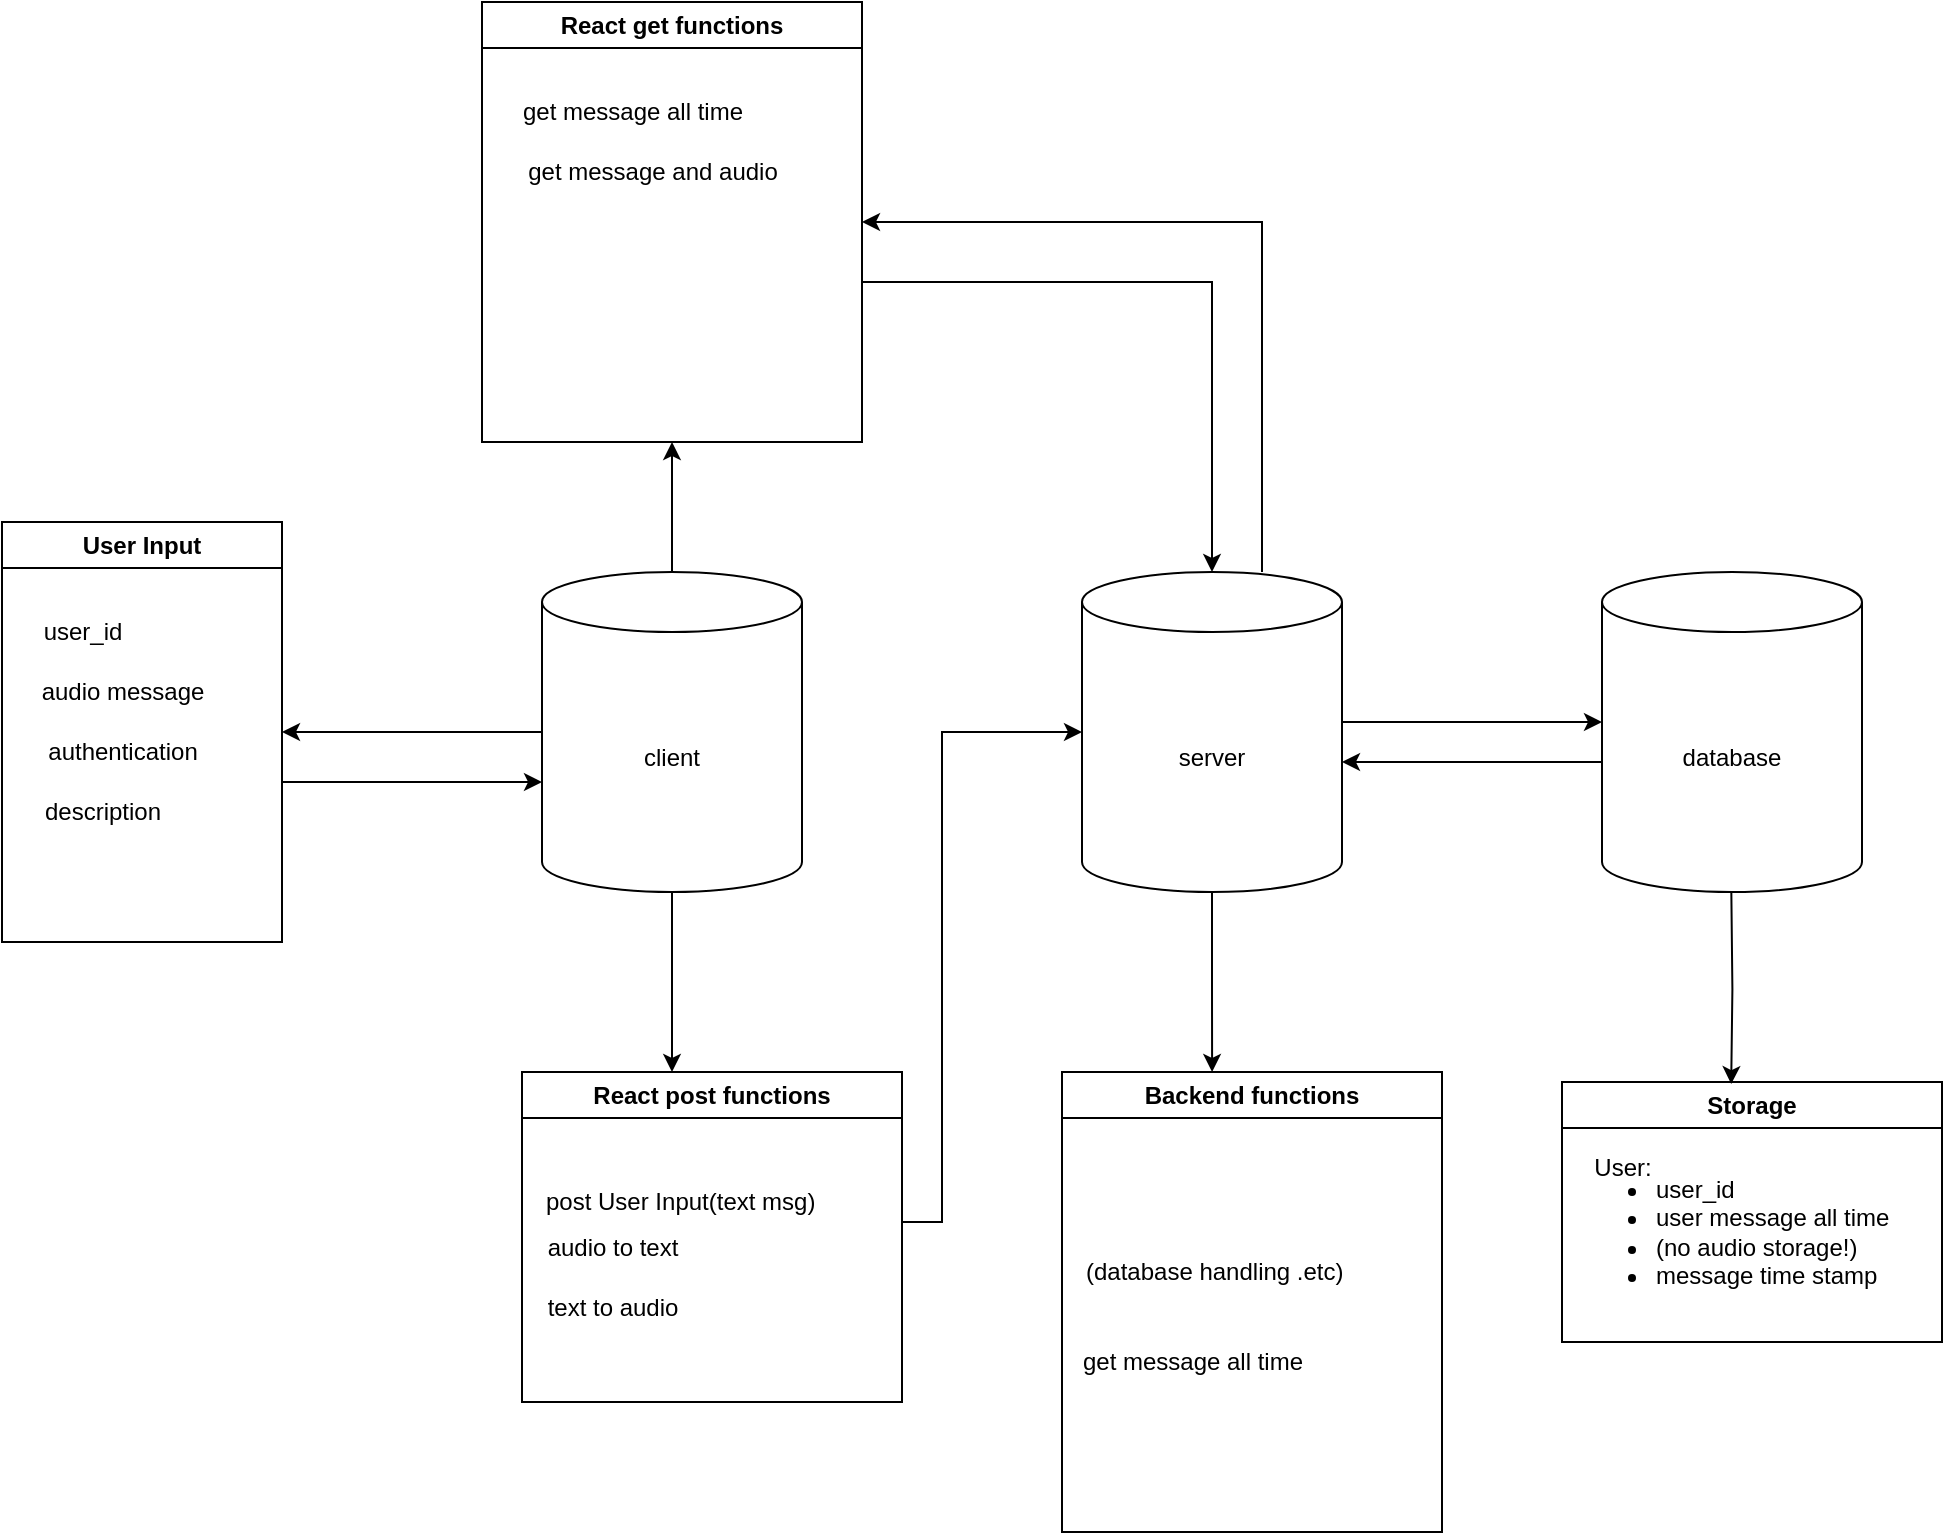 <mxfile version="23.1.7" type="github">
  <diagram id="C5RBs43oDa-KdzZeNtuy" name="Page-1">
    <mxGraphModel dx="1434" dy="917" grid="1" gridSize="10" guides="1" tooltips="1" connect="1" arrows="1" fold="1" page="1" pageScale="1" pageWidth="900" pageHeight="1600" math="0" shadow="0">
      <root>
        <mxCell id="WIyWlLk6GJQsqaUBKTNV-0" />
        <mxCell id="WIyWlLk6GJQsqaUBKTNV-1" parent="WIyWlLk6GJQsqaUBKTNV-0" />
        <mxCell id="VojOFuKZzLpmrFIeVaak-18" style="edgeStyle=orthogonalEdgeStyle;rounded=0;orthogonalLoop=1;jettySize=auto;html=1;" parent="WIyWlLk6GJQsqaUBKTNV-1" source="VojOFuKZzLpmrFIeVaak-0" target="VojOFuKZzLpmrFIeVaak-13" edge="1">
          <mxGeometry relative="1" as="geometry">
            <Array as="points">
              <mxPoint x="785" y="670" />
              <mxPoint x="785" y="670" />
            </Array>
          </mxGeometry>
        </mxCell>
        <mxCell id="VojOFuKZzLpmrFIeVaak-72" style="edgeStyle=orthogonalEdgeStyle;rounded=0;orthogonalLoop=1;jettySize=auto;html=1;entryX=0.5;entryY=1;entryDx=0;entryDy=0;" parent="WIyWlLk6GJQsqaUBKTNV-1" source="VojOFuKZzLpmrFIeVaak-0" target="VojOFuKZzLpmrFIeVaak-47" edge="1">
          <mxGeometry relative="1" as="geometry" />
        </mxCell>
        <mxCell id="VojOFuKZzLpmrFIeVaak-75" style="edgeStyle=orthogonalEdgeStyle;rounded=0;orthogonalLoop=1;jettySize=auto;html=1;entryX=1;entryY=0.5;entryDx=0;entryDy=0;" parent="WIyWlLk6GJQsqaUBKTNV-1" source="VojOFuKZzLpmrFIeVaak-0" target="VojOFuKZzLpmrFIeVaak-1" edge="1">
          <mxGeometry relative="1" as="geometry" />
        </mxCell>
        <mxCell id="VojOFuKZzLpmrFIeVaak-0" value="client" style="shape=cylinder3;whiteSpace=wrap;html=1;boundedLbl=1;backgroundOutline=1;size=15;" parent="WIyWlLk6GJQsqaUBKTNV-1" vertex="1">
          <mxGeometry x="720" y="435" width="130" height="160" as="geometry" />
        </mxCell>
        <mxCell id="VojOFuKZzLpmrFIeVaak-10" style="edgeStyle=orthogonalEdgeStyle;rounded=0;orthogonalLoop=1;jettySize=auto;html=1;" parent="WIyWlLk6GJQsqaUBKTNV-1" source="VojOFuKZzLpmrFIeVaak-1" target="VojOFuKZzLpmrFIeVaak-0" edge="1">
          <mxGeometry relative="1" as="geometry">
            <Array as="points">
              <mxPoint x="650" y="540" />
              <mxPoint x="650" y="540" />
            </Array>
          </mxGeometry>
        </mxCell>
        <mxCell id="VojOFuKZzLpmrFIeVaak-1" value="User Input" style="swimlane;whiteSpace=wrap;html=1;align=center;" parent="WIyWlLk6GJQsqaUBKTNV-1" vertex="1">
          <mxGeometry x="450" y="410" width="140" height="210" as="geometry">
            <mxRectangle x="30" y="185" width="70" height="30" as="alternateBounds" />
          </mxGeometry>
        </mxCell>
        <mxCell id="VojOFuKZzLpmrFIeVaak-3" value="user_id" style="text;html=1;align=center;verticalAlign=middle;resizable=0;points=[];autosize=1;strokeColor=none;fillColor=none;labelPosition=center;verticalLabelPosition=middle;" parent="VojOFuKZzLpmrFIeVaak-1" vertex="1">
          <mxGeometry x="10" y="40" width="60" height="30" as="geometry" />
        </mxCell>
        <mxCell id="VojOFuKZzLpmrFIeVaak-6" value="audio message" style="text;html=1;align=center;verticalAlign=middle;resizable=0;points=[];autosize=1;strokeColor=none;fillColor=none;" parent="VojOFuKZzLpmrFIeVaak-1" vertex="1">
          <mxGeometry x="10" y="70" width="100" height="30" as="geometry" />
        </mxCell>
        <mxCell id="VojOFuKZzLpmrFIeVaak-8" value="authentication" style="text;html=1;align=center;verticalAlign=middle;resizable=0;points=[];autosize=1;strokeColor=none;fillColor=none;" parent="VojOFuKZzLpmrFIeVaak-1" vertex="1">
          <mxGeometry x="10" y="100" width="100" height="30" as="geometry" />
        </mxCell>
        <mxCell id="VojOFuKZzLpmrFIeVaak-9" value="description" style="text;html=1;align=center;verticalAlign=middle;resizable=0;points=[];autosize=1;strokeColor=none;fillColor=none;" parent="VojOFuKZzLpmrFIeVaak-1" vertex="1">
          <mxGeometry x="10" y="130" width="80" height="30" as="geometry" />
        </mxCell>
        <mxCell id="VojOFuKZzLpmrFIeVaak-13" value="React post functions" style="swimlane;whiteSpace=wrap;html=1;align=center;" parent="WIyWlLk6GJQsqaUBKTNV-1" vertex="1">
          <mxGeometry x="710" y="685" width="190" height="165" as="geometry">
            <mxRectangle x="270" y="470" width="170" height="30" as="alternateBounds" />
          </mxGeometry>
        </mxCell>
        <mxCell id="VojOFuKZzLpmrFIeVaak-14" value="post User Input(text msg)" style="text;html=1;align=left;verticalAlign=middle;resizable=0;points=[];autosize=1;strokeColor=none;fillColor=none;labelPosition=center;verticalLabelPosition=middle;" parent="VojOFuKZzLpmrFIeVaak-13" vertex="1">
          <mxGeometry x="10" y="50" width="160" height="30" as="geometry" />
        </mxCell>
        <mxCell id="VojOFuKZzLpmrFIeVaak-80" value="audio to text" style="text;html=1;align=center;verticalAlign=middle;resizable=0;points=[];autosize=1;strokeColor=none;fillColor=none;" parent="VojOFuKZzLpmrFIeVaak-13" vertex="1">
          <mxGeometry y="73" width="90" height="30" as="geometry" />
        </mxCell>
        <mxCell id="VojOFuKZzLpmrFIeVaak-81" value="text to audio" style="text;html=1;align=center;verticalAlign=middle;resizable=0;points=[];autosize=1;strokeColor=none;fillColor=none;" parent="VojOFuKZzLpmrFIeVaak-13" vertex="1">
          <mxGeometry y="103" width="90" height="30" as="geometry" />
        </mxCell>
        <mxCell id="VojOFuKZzLpmrFIeVaak-74" style="edgeStyle=orthogonalEdgeStyle;rounded=0;orthogonalLoop=1;jettySize=auto;html=1;entryX=1;entryY=0.5;entryDx=0;entryDy=0;" parent="WIyWlLk6GJQsqaUBKTNV-1" source="VojOFuKZzLpmrFIeVaak-19" target="VojOFuKZzLpmrFIeVaak-47" edge="1">
          <mxGeometry relative="1" as="geometry">
            <Array as="points">
              <mxPoint x="1080" y="260" />
            </Array>
          </mxGeometry>
        </mxCell>
        <mxCell id="VojOFuKZzLpmrFIeVaak-76" style="edgeStyle=orthogonalEdgeStyle;rounded=0;orthogonalLoop=1;jettySize=auto;html=1;" parent="WIyWlLk6GJQsqaUBKTNV-1" source="VojOFuKZzLpmrFIeVaak-19" target="VojOFuKZzLpmrFIeVaak-59" edge="1">
          <mxGeometry relative="1" as="geometry">
            <Array as="points">
              <mxPoint x="1190" y="510" />
              <mxPoint x="1190" y="510" />
            </Array>
          </mxGeometry>
        </mxCell>
        <mxCell id="VojOFuKZzLpmrFIeVaak-19" value="server" style="shape=cylinder3;whiteSpace=wrap;html=1;boundedLbl=1;backgroundOutline=1;size=15;" parent="WIyWlLk6GJQsqaUBKTNV-1" vertex="1">
          <mxGeometry x="990" y="435" width="130" height="160" as="geometry" />
        </mxCell>
        <mxCell id="VojOFuKZzLpmrFIeVaak-20" style="edgeStyle=orthogonalEdgeStyle;rounded=0;orthogonalLoop=1;jettySize=auto;html=1;entryX=0;entryY=0.5;entryDx=0;entryDy=0;entryPerimeter=0;" parent="WIyWlLk6GJQsqaUBKTNV-1" source="VojOFuKZzLpmrFIeVaak-13" target="VojOFuKZzLpmrFIeVaak-19" edge="1">
          <mxGeometry relative="1" as="geometry">
            <Array as="points">
              <mxPoint x="920" y="760" />
              <mxPoint x="920" y="515" />
            </Array>
          </mxGeometry>
        </mxCell>
        <mxCell id="VojOFuKZzLpmrFIeVaak-79" style="edgeStyle=orthogonalEdgeStyle;rounded=0;orthogonalLoop=1;jettySize=auto;html=1;" parent="WIyWlLk6GJQsqaUBKTNV-1" source="VojOFuKZzLpmrFIeVaak-47" target="VojOFuKZzLpmrFIeVaak-19" edge="1">
          <mxGeometry relative="1" as="geometry">
            <Array as="points">
              <mxPoint x="1055" y="290" />
            </Array>
          </mxGeometry>
        </mxCell>
        <mxCell id="VojOFuKZzLpmrFIeVaak-47" value="React get functions" style="swimlane;whiteSpace=wrap;html=1;align=center;" parent="WIyWlLk6GJQsqaUBKTNV-1" vertex="1">
          <mxGeometry x="690" y="150" width="190" height="220" as="geometry">
            <mxRectangle x="270" y="470" width="170" height="30" as="alternateBounds" />
          </mxGeometry>
        </mxCell>
        <mxCell id="VojOFuKZzLpmrFIeVaak-49" value="get message all time" style="text;html=1;align=center;verticalAlign=middle;resizable=0;points=[];autosize=1;strokeColor=none;fillColor=none;" parent="VojOFuKZzLpmrFIeVaak-47" vertex="1">
          <mxGeometry x="10" y="40" width="130" height="30" as="geometry" />
        </mxCell>
        <mxCell id="VojOFuKZzLpmrFIeVaak-71" value="get message and audio" style="text;html=1;align=center;verticalAlign=middle;resizable=0;points=[];autosize=1;strokeColor=none;fillColor=none;" parent="VojOFuKZzLpmrFIeVaak-47" vertex="1">
          <mxGeometry x="10" y="70" width="150" height="30" as="geometry" />
        </mxCell>
        <mxCell id="VojOFuKZzLpmrFIeVaak-51" value="Backend functions" style="swimlane;whiteSpace=wrap;html=1;align=center;" parent="WIyWlLk6GJQsqaUBKTNV-1" vertex="1">
          <mxGeometry x="980" y="685" width="190" height="230" as="geometry">
            <mxRectangle x="270" y="470" width="170" height="30" as="alternateBounds" />
          </mxGeometry>
        </mxCell>
        <mxCell id="VojOFuKZzLpmrFIeVaak-60" value="(database handling .etc)" style="text;html=1;align=left;verticalAlign=middle;resizable=0;points=[];autosize=1;strokeColor=none;fillColor=none;" parent="VojOFuKZzLpmrFIeVaak-51" vertex="1">
          <mxGeometry x="10" y="85" width="150" height="30" as="geometry" />
        </mxCell>
        <mxCell id="VojOFuKZzLpmrFIeVaak-70" value="get message all time" style="text;html=1;align=center;verticalAlign=middle;resizable=0;points=[];autosize=1;strokeColor=none;fillColor=none;" parent="VojOFuKZzLpmrFIeVaak-51" vertex="1">
          <mxGeometry y="130" width="130" height="30" as="geometry" />
        </mxCell>
        <mxCell id="VojOFuKZzLpmrFIeVaak-58" style="edgeStyle=orthogonalEdgeStyle;rounded=0;orthogonalLoop=1;jettySize=auto;html=1;entryX=0.395;entryY=0;entryDx=0;entryDy=0;entryPerimeter=0;" parent="WIyWlLk6GJQsqaUBKTNV-1" source="VojOFuKZzLpmrFIeVaak-19" target="VojOFuKZzLpmrFIeVaak-51" edge="1">
          <mxGeometry relative="1" as="geometry" />
        </mxCell>
        <mxCell id="VojOFuKZzLpmrFIeVaak-68" style="edgeStyle=orthogonalEdgeStyle;rounded=0;orthogonalLoop=1;jettySize=auto;html=1;" parent="WIyWlLk6GJQsqaUBKTNV-1" edge="1">
          <mxGeometry relative="1" as="geometry">
            <mxPoint x="1250" y="530" as="sourcePoint" />
            <mxPoint x="1120" y="530" as="targetPoint" />
            <Array as="points">
              <mxPoint x="1190" y="530" />
              <mxPoint x="1190" y="530" />
            </Array>
          </mxGeometry>
        </mxCell>
        <mxCell id="VojOFuKZzLpmrFIeVaak-59" value="database" style="shape=cylinder3;whiteSpace=wrap;html=1;boundedLbl=1;backgroundOutline=1;size=15;" parent="WIyWlLk6GJQsqaUBKTNV-1" vertex="1">
          <mxGeometry x="1250" y="435" width="130" height="160" as="geometry" />
        </mxCell>
        <mxCell id="VojOFuKZzLpmrFIeVaak-62" value="Storage" style="swimlane;whiteSpace=wrap;html=1;align=center;" parent="WIyWlLk6GJQsqaUBKTNV-1" vertex="1">
          <mxGeometry x="1230" y="690" width="190" height="130" as="geometry">
            <mxRectangle x="270" y="470" width="170" height="30" as="alternateBounds" />
          </mxGeometry>
        </mxCell>
        <mxCell id="VojOFuKZzLpmrFIeVaak-66" value="&lt;ul&gt;&lt;li&gt;user_id&lt;/li&gt;&lt;li&gt;user message all time&lt;/li&gt;&lt;li&gt;(no audio storage!)&lt;/li&gt;&lt;li&gt;message time stamp&lt;/li&gt;&lt;/ul&gt;" style="text;html=1;align=left;verticalAlign=middle;resizable=0;points=[];autosize=1;strokeColor=none;fillColor=none;" parent="VojOFuKZzLpmrFIeVaak-62" vertex="1">
          <mxGeometry x="5" y="25" width="180" height="100" as="geometry" />
        </mxCell>
        <mxCell id="VojOFuKZzLpmrFIeVaak-65" value="User:" style="text;html=1;align=center;verticalAlign=middle;resizable=0;points=[];autosize=1;strokeColor=none;fillColor=none;" parent="WIyWlLk6GJQsqaUBKTNV-1" vertex="1">
          <mxGeometry x="1235" y="718" width="50" height="30" as="geometry" />
        </mxCell>
        <mxCell id="VojOFuKZzLpmrFIeVaak-69" style="edgeStyle=orthogonalEdgeStyle;rounded=0;orthogonalLoop=1;jettySize=auto;html=1;entryX=0.447;entryY=0.008;entryDx=0;entryDy=0;entryPerimeter=0;" parent="WIyWlLk6GJQsqaUBKTNV-1" edge="1">
          <mxGeometry relative="1" as="geometry">
            <mxPoint x="1314.67" y="595" as="sourcePoint" />
            <mxPoint x="1314.6" y="691.04" as="targetPoint" />
          </mxGeometry>
        </mxCell>
      </root>
    </mxGraphModel>
  </diagram>
</mxfile>
